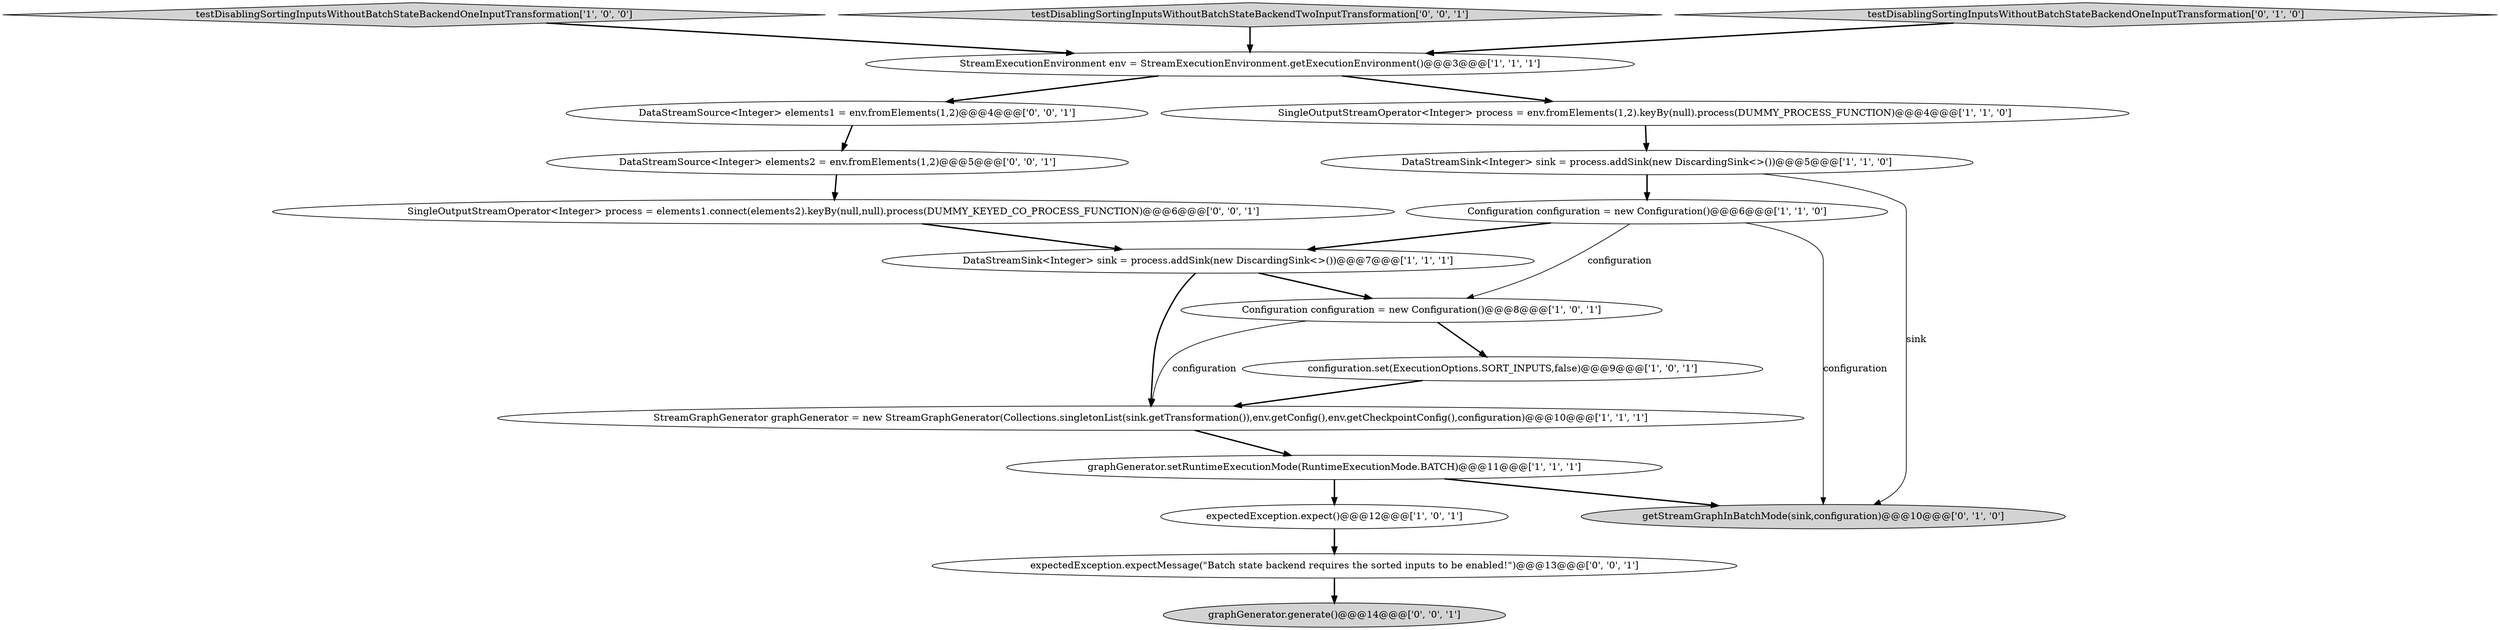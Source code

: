 digraph {
4 [style = filled, label = "testDisablingSortingInputsWithoutBatchStateBackendOneInputTransformation['1', '0', '0']", fillcolor = lightgray, shape = diamond image = "AAA0AAABBB1BBB"];
5 [style = filled, label = "DataStreamSink<Integer> sink = process.addSink(new DiscardingSink<>())@@@7@@@['1', '1', '1']", fillcolor = white, shape = ellipse image = "AAA0AAABBB1BBB"];
3 [style = filled, label = "StreamGraphGenerator graphGenerator = new StreamGraphGenerator(Collections.singletonList(sink.getTransformation()),env.getConfig(),env.getCheckpointConfig(),configuration)@@@10@@@['1', '1', '1']", fillcolor = white, shape = ellipse image = "AAA0AAABBB1BBB"];
17 [style = filled, label = "DataStreamSource<Integer> elements2 = env.fromElements(1,2)@@@5@@@['0', '0', '1']", fillcolor = white, shape = ellipse image = "AAA0AAABBB3BBB"];
18 [style = filled, label = "testDisablingSortingInputsWithoutBatchStateBackendTwoInputTransformation['0', '0', '1']", fillcolor = lightgray, shape = diamond image = "AAA0AAABBB3BBB"];
1 [style = filled, label = "Configuration configuration = new Configuration()@@@6@@@['1', '1', '0']", fillcolor = white, shape = ellipse image = "AAA0AAABBB1BBB"];
9 [style = filled, label = "configuration.set(ExecutionOptions.SORT_INPUTS,false)@@@9@@@['1', '0', '1']", fillcolor = white, shape = ellipse image = "AAA0AAABBB1BBB"];
13 [style = filled, label = "DataStreamSource<Integer> elements1 = env.fromElements(1,2)@@@4@@@['0', '0', '1']", fillcolor = white, shape = ellipse image = "AAA0AAABBB3BBB"];
0 [style = filled, label = "graphGenerator.setRuntimeExecutionMode(RuntimeExecutionMode.BATCH)@@@11@@@['1', '1', '1']", fillcolor = white, shape = ellipse image = "AAA0AAABBB1BBB"];
2 [style = filled, label = "SingleOutputStreamOperator<Integer> process = env.fromElements(1,2).keyBy(null).process(DUMMY_PROCESS_FUNCTION)@@@4@@@['1', '1', '0']", fillcolor = white, shape = ellipse image = "AAA0AAABBB1BBB"];
8 [style = filled, label = "DataStreamSink<Integer> sink = process.addSink(new DiscardingSink<>())@@@5@@@['1', '1', '0']", fillcolor = white, shape = ellipse image = "AAA0AAABBB1BBB"];
6 [style = filled, label = "expectedException.expect()@@@12@@@['1', '0', '1']", fillcolor = white, shape = ellipse image = "AAA0AAABBB1BBB"];
10 [style = filled, label = "Configuration configuration = new Configuration()@@@8@@@['1', '0', '1']", fillcolor = white, shape = ellipse image = "AAA0AAABBB1BBB"];
11 [style = filled, label = "getStreamGraphInBatchMode(sink,configuration)@@@10@@@['0', '1', '0']", fillcolor = lightgray, shape = ellipse image = "AAA0AAABBB2BBB"];
12 [style = filled, label = "testDisablingSortingInputsWithoutBatchStateBackendOneInputTransformation['0', '1', '0']", fillcolor = lightgray, shape = diamond image = "AAA0AAABBB2BBB"];
7 [style = filled, label = "StreamExecutionEnvironment env = StreamExecutionEnvironment.getExecutionEnvironment()@@@3@@@['1', '1', '1']", fillcolor = white, shape = ellipse image = "AAA0AAABBB1BBB"];
15 [style = filled, label = "expectedException.expectMessage(\"Batch state backend requires the sorted inputs to be enabled!\")@@@13@@@['0', '0', '1']", fillcolor = white, shape = ellipse image = "AAA0AAABBB3BBB"];
16 [style = filled, label = "graphGenerator.generate()@@@14@@@['0', '0', '1']", fillcolor = lightgray, shape = ellipse image = "AAA0AAABBB3BBB"];
14 [style = filled, label = "SingleOutputStreamOperator<Integer> process = elements1.connect(elements2).keyBy(null,null).process(DUMMY_KEYED_CO_PROCESS_FUNCTION)@@@6@@@['0', '0', '1']", fillcolor = white, shape = ellipse image = "AAA0AAABBB3BBB"];
1->5 [style = bold, label=""];
5->3 [style = bold, label=""];
7->13 [style = bold, label=""];
5->10 [style = bold, label=""];
0->6 [style = bold, label=""];
0->11 [style = bold, label=""];
1->11 [style = solid, label="configuration"];
15->16 [style = bold, label=""];
12->7 [style = bold, label=""];
4->7 [style = bold, label=""];
6->15 [style = bold, label=""];
3->0 [style = bold, label=""];
1->10 [style = solid, label="configuration"];
8->1 [style = bold, label=""];
10->3 [style = solid, label="configuration"];
13->17 [style = bold, label=""];
17->14 [style = bold, label=""];
7->2 [style = bold, label=""];
9->3 [style = bold, label=""];
10->9 [style = bold, label=""];
8->11 [style = solid, label="sink"];
18->7 [style = bold, label=""];
2->8 [style = bold, label=""];
14->5 [style = bold, label=""];
}
